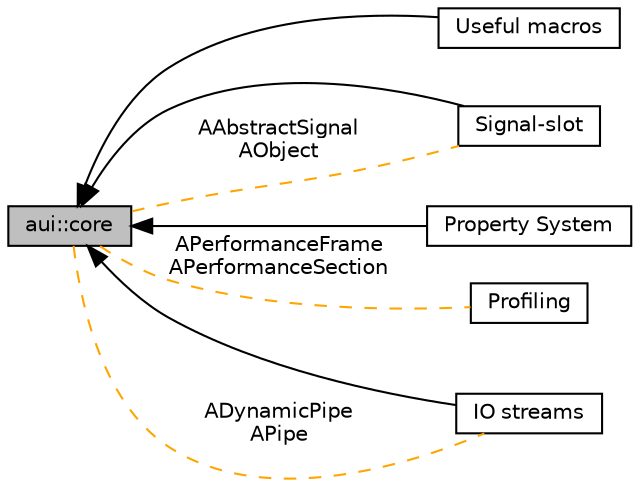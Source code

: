 digraph "aui::core"
{
  edge [fontname="Helvetica",fontsize="10",labelfontname="Helvetica",labelfontsize="10"];
  node [fontname="Helvetica",fontsize="10",shape=box];
  rankdir=LR;
  Node3 [label="Useful macros",height=0.2,width=0.4,color="black", fillcolor="white", style="filled",URL="$group__useful__macros.html",tooltip="A set of functionality that introduces non-standard syntax which seems like the C++ features."];
  Node2 [label="Signal-slot",height=0.2,width=0.4,color="black", fillcolor="white", style="filled",URL="$group__signal__slot.html",tooltip="Signal-slots is an object messaging mechanism that creates seamless relations between objects."];
  Node5 [label="Property System",height=0.2,width=0.4,color="black", fillcolor="white", style="filled",URL="$group__property__system.html",tooltip="Property System is a data binding mechanism based on signal-slot system."];
  Node6 [label="Profiling",height=0.2,width=0.4,color="black", fillcolor="white", style="filled",URL="$group__profiling.html",tooltip="Performance profiling set of tools."];
  Node4 [label="IO streams",height=0.2,width=0.4,color="black", fillcolor="white", style="filled",URL="$group__io.html",tooltip="Input-output streams."];
  Node1 [label="aui::core",height=0.2,width=0.4,color="black", fillcolor="grey75", style="filled", fontcolor="black",tooltip="Main central library."];
  Node1->Node2 [shape=plaintext, dir="back", style="solid"];
  Node1->Node3 [shape=plaintext, dir="back", style="solid"];
  Node1->Node4 [shape=plaintext, dir="back", style="solid"];
  Node1->Node5 [shape=plaintext, dir="back", style="solid"];
  Node1->Node2 [shape=plaintext, label="AAbstractSignal\nAObject", color="orange", dir="none", style="dashed"];
  Node1->Node4 [shape=plaintext, label="ADynamicPipe\nAPipe", color="orange", dir="none", style="dashed"];
  Node1->Node6 [shape=plaintext, label="APerformanceFrame\nAPerformanceSection", color="orange", dir="none", style="dashed"];
}
